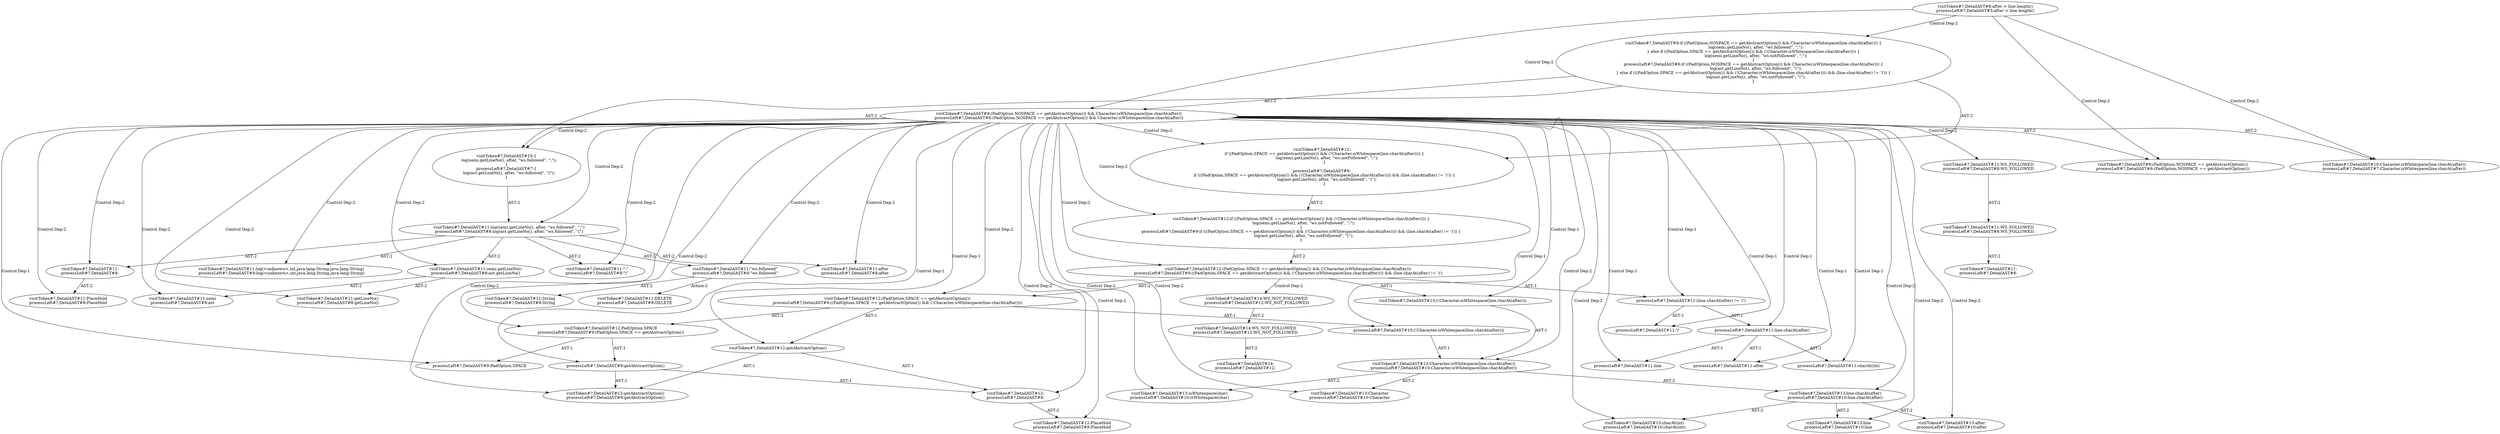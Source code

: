digraph "Pattern" {
0 [label="visitToken#?,DetailAST#11:DELETE
processLeft#?,DetailAST#8:DELETE" shape=ellipse]
1 [label="visitToken#?,DetailAST#11:\"ws.followed\"
processLeft#?,DetailAST#8:\"ws.followed\"" shape=ellipse]
2 [label="visitToken#?,DetailAST#9:(PadOption.NOSPACE == getAbstractOption()) && Character.isWhitespace(line.charAt(after))
processLeft#?,DetailAST#6:(PadOption.NOSPACE == getAbstractOption()) && Character.isWhitespace(line.charAt(after))" shape=ellipse]
3 [label="visitToken#?,DetailAST#8:after < line.length()
processLeft#?,DetailAST#5:after < line.length()" shape=ellipse]
4 [label="visitToken#?,DetailAST#9:if ((PadOption.NOSPACE == getAbstractOption()) && Character.isWhitespace(line.charAt(after))) \{
    log(semi.getLineNo(), after, \"ws.followed\", \";\");
\} else if ((PadOption.SPACE == getAbstractOption()) && (!Character.isWhitespace(line.charAt(after)))) \{
    log(semi.getLineNo(), after, \"ws.notFollowed\", \";\");
\}
processLeft#?,DetailAST#6:if ((PadOption.NOSPACE == getAbstractOption()) && Character.isWhitespace(line.charAt(after))) \{
    log(ast.getLineNo(), after, \"ws.followed\", \"(\");
\} else if (((PadOption.SPACE == getAbstractOption()) && (!Character.isWhitespace(line.charAt(after)))) && (line.charAt(after) != ')')) \{
    log(ast.getLineNo(), after, \"ws.notFollowed\", \"(\");
\}" shape=ellipse]
5 [label="visitToken#?,DetailAST#9:(PadOption.NOSPACE == getAbstractOption())
processLeft#?,DetailAST#6:(PadOption.NOSPACE == getAbstractOption())" shape=ellipse]
6 [label="visitToken#?,DetailAST#10:Character.isWhitespace(line.charAt(after))
processLeft#?,DetailAST#7:Character.isWhitespace(line.charAt(after))" shape=ellipse]
7 [label="visitToken#?,DetailAST#10:\{
    log(semi.getLineNo(), after, \"ws.followed\", \";\");
\}
processLeft#?,DetailAST#7:\{
    log(ast.getLineNo(), after, \"ws.followed\", \"(\");
\}" shape=ellipse]
8 [label="visitToken#?,DetailAST#11:log(semi.getLineNo(), after, \"ws.followed\", \";\")
processLeft#?,DetailAST#8:log(ast.getLineNo(), after, \"ws.followed\", \"(\")" shape=ellipse]
9 [label="visitToken#?,DetailAST#11:log(<unknown>,int,java.lang.String,java.lang.String)
processLeft#?,DetailAST#8:log(<unknown>,int,java.lang.String,java.lang.String)" shape=ellipse]
10 [label="visitToken#?,DetailAST#11:
processLeft#?,DetailAST#8:" shape=ellipse]
11 [label="visitToken#?,DetailAST#11:PlaceHold
processLeft#?,DetailAST#8:PlaceHold" shape=ellipse]
12 [label="visitToken#?,DetailAST#11:semi.getLineNo()
processLeft#?,DetailAST#8:ast.getLineNo()" shape=ellipse]
13 [label="visitToken#?,DetailAST#11:getLineNo()
processLeft#?,DetailAST#8:getLineNo()" shape=ellipse]
14 [label="visitToken#?,DetailAST#11:semi
processLeft#?,DetailAST#8:ast" shape=ellipse]
15 [label="visitToken#?,DetailAST#11:after
processLeft#?,DetailAST#8:after" shape=ellipse]
16 [label="visitToken#?,DetailAST#11:\";\"
processLeft#?,DetailAST#8:\"(\"" shape=ellipse]
17 [label="visitToken#?,DetailAST#12:
    if ((PadOption.SPACE == getAbstractOption()) && (!Character.isWhitespace(line.charAt(after)))) \{
        log(semi.getLineNo(), after, \"ws.notFollowed\", \";\");
    \}

processLeft#?,DetailAST#9:
    if (((PadOption.SPACE == getAbstractOption()) && (!Character.isWhitespace(line.charAt(after)))) && (line.charAt(after) != ')')) \{
        log(ast.getLineNo(), after, \"ws.notFollowed\", \"(\");
    \}
" shape=ellipse]
18 [label="visitToken#?,DetailAST#12:if ((PadOption.SPACE == getAbstractOption()) && (!Character.isWhitespace(line.charAt(after)))) \{
    log(semi.getLineNo(), after, \"ws.notFollowed\", \";\");
\}
processLeft#?,DetailAST#9:if (((PadOption.SPACE == getAbstractOption()) && (!Character.isWhitespace(line.charAt(after)))) && (line.charAt(after) != ')')) \{
    log(ast.getLineNo(), after, \"ws.notFollowed\", \"(\");
\}" shape=ellipse]
19 [label="visitToken#?,DetailAST#12:(PadOption.SPACE == getAbstractOption()) && (!Character.isWhitespace(line.charAt(after)))
processLeft#?,DetailAST#9:((PadOption.SPACE == getAbstractOption()) && (!Character.isWhitespace(line.charAt(after)))) && (line.charAt(after) != ')')" shape=ellipse]
20 [label="visitToken#?,DetailAST#14:WS_NOT_FOLLOWED
processLeft#?,DetailAST#12:WS_NOT_FOLLOWED" shape=ellipse]
21 [label="visitToken#?,DetailAST#14:WS_NOT_FOLLOWED
processLeft#?,DetailAST#12:WS_NOT_FOLLOWED" shape=ellipse]
22 [label="visitToken#?,DetailAST#14:
processLeft#?,DetailAST#12:" shape=ellipse]
23 [label="visitToken#?,DetailAST#12:(PadOption.SPACE == getAbstractOption())
processLeft#?,DetailAST#9:((PadOption.SPACE == getAbstractOption()) && (!Character.isWhitespace(line.charAt(after))))" shape=ellipse]
24 [label="visitToken#?,DetailAST#12:PadOption.SPACE
processLeft#?,DetailAST#9:(PadOption.SPACE == getAbstractOption())" shape=ellipse]
25 [label="visitToken#?,DetailAST#12:getAbstractOption()" shape=ellipse]
26 [label="visitToken#?,DetailAST#12:getAbstractOption()
processLeft#?,DetailAST#9:getAbstractOption()" shape=ellipse]
27 [label="visitToken#?,DetailAST#12:
processLeft#?,DetailAST#9:" shape=ellipse]
28 [label="visitToken#?,DetailAST#12:PlaceHold
processLeft#?,DetailAST#9:PlaceHold" shape=ellipse]
29 [label="visitToken#?,DetailAST#13:(!Character.isWhitespace(line.charAt(after)))" shape=ellipse]
30 [label="visitToken#?,DetailAST#13:Character.isWhitespace(line.charAt(after))
processLeft#?,DetailAST#10:Character.isWhitespace(line.charAt(after))" shape=ellipse]
31 [label="visitToken#?,DetailAST#13:isWhitespace(char)
processLeft#?,DetailAST#10:isWhitespace(char)" shape=ellipse]
32 [label="visitToken#?,DetailAST#13:Character
processLeft#?,DetailAST#10:Character" shape=ellipse]
33 [label="visitToken#?,DetailAST#13:line.charAt(after)
processLeft#?,DetailAST#10:line.charAt(after)" shape=ellipse]
34 [label="visitToken#?,DetailAST#13:charAt(int)
processLeft#?,DetailAST#10:charAt(int)" shape=ellipse]
35 [label="visitToken#?,DetailAST#13:line
processLeft#?,DetailAST#10:line" shape=ellipse]
36 [label="visitToken#?,DetailAST#13:after
processLeft#?,DetailAST#10:after" shape=ellipse]
37 [label="visitToken#?,DetailAST#11:WS_FOLLOWED
processLeft#?,DetailAST#8:WS_FOLLOWED" shape=ellipse]
38 [label="visitToken#?,DetailAST#11:WS_FOLLOWED
processLeft#?,DetailAST#8:WS_FOLLOWED" shape=ellipse]
39 [label="visitToken#?,DetailAST#11:
processLeft#?,DetailAST#8:" shape=ellipse]
40 [label="visitToken#?,DetailAST#11:String
processLeft#?,DetailAST#8:String" shape=ellipse]
41 [label="processLeft#?,DetailAST#9:PadOption.SPACE" shape=ellipse]
42 [label="processLeft#?,DetailAST#9:getAbstractOption()" shape=ellipse]
43 [label="processLeft#?,DetailAST#10:(!Character.isWhitespace(line.charAt(after)))" shape=ellipse]
44 [label="processLeft#?,DetailAST#11:(line.charAt(after) != ')')" shape=ellipse]
45 [label="processLeft#?,DetailAST#11:line.charAt(after)" shape=ellipse]
46 [label="processLeft#?,DetailAST#11:line" shape=ellipse]
47 [label="processLeft#?,DetailAST#11:after" shape=ellipse]
48 [label="processLeft#?,DetailAST#11:')'" shape=ellipse]
49 [label="processLeft#?,DetailAST#11:charAt(int)" shape=ellipse]
1 -> 0 [label="Action:2"];
1 -> 40 [label="AST:2"];
2 -> 1 [label="Control Dep:2"];
2 -> 5 [label="AST:2"];
2 -> 6 [label="AST:2"];
2 -> 7 [label="Control Dep:2"];
2 -> 8 [label="Control Dep:2"];
2 -> 9 [label="Control Dep:2"];
2 -> 10 [label="Control Dep:2"];
2 -> 11 [label="Control Dep:2"];
2 -> 12 [label="Control Dep:2"];
2 -> 13 [label="Control Dep:2"];
2 -> 14 [label="Control Dep:2"];
2 -> 15 [label="Control Dep:2"];
2 -> 16 [label="Control Dep:2"];
2 -> 17 [label="Control Dep:2"];
2 -> 18 [label="Control Dep:2"];
2 -> 19 [label="Control Dep:2"];
2 -> 23 [label="Control Dep:2"];
2 -> 24 [label="Control Dep:2"];
2 -> 25 [label="Control Dep:1"];
2 -> 26 [label="Control Dep:2"];
2 -> 27 [label="Control Dep:2"];
2 -> 28 [label="Control Dep:2"];
2 -> 29 [label="Control Dep:1"];
2 -> 30 [label="Control Dep:2"];
2 -> 31 [label="Control Dep:2"];
2 -> 32 [label="Control Dep:2"];
2 -> 33 [label="Control Dep:2"];
2 -> 34 [label="Control Dep:2"];
2 -> 35 [label="Control Dep:2"];
2 -> 36 [label="Control Dep:2"];
2 -> 37 [label="Control Dep:2"];
2 -> 41 [label="Control Dep:1"];
2 -> 42 [label="Control Dep:1"];
2 -> 43 [label="Control Dep:1"];
2 -> 44 [label="Control Dep:1"];
2 -> 45 [label="Control Dep:1"];
2 -> 46 [label="Control Dep:1"];
2 -> 47 [label="Control Dep:1"];
2 -> 48 [label="Control Dep:1"];
2 -> 49 [label="Control Dep:1"];
3 -> 2 [label="Control Dep:2"];
3 -> 4 [label="Control Dep:2"];
3 -> 5 [label="Control Dep:2"];
3 -> 6 [label="Control Dep:2"];
4 -> 2 [label="AST:2"];
4 -> 7 [label="AST:2"];
4 -> 17 [label="AST:2"];
7 -> 8 [label="AST:2"];
8 -> 1 [label="AST:2"];
8 -> 10 [label="AST:2"];
8 -> 9 [label="AST:2"];
8 -> 12 [label="AST:2"];
8 -> 15 [label="AST:2"];
8 -> 16 [label="AST:2"];
10 -> 11 [label="AST:2"];
12 -> 14 [label="AST:2"];
12 -> 13 [label="AST:2"];
17 -> 18 [label="AST:2"];
18 -> 19 [label="AST:2"];
19 -> 23 [label="AST:2"];
19 -> 29 [label="AST:1"];
19 -> 20 [label="Control Dep:2"];
19 -> 44 [label="AST:1"];
20 -> 21 [label="AST:2"];
21 -> 22 [label="AST:2"];
23 -> 24 [label="AST:2"];
23 -> 25 [label="AST:1"];
23 -> 43 [label="AST:1"];
24 -> 41 [label="AST:1"];
24 -> 42 [label="AST:1"];
25 -> 27 [label="AST:1"];
25 -> 26 [label="AST:1"];
27 -> 28 [label="AST:2"];
29 -> 30 [label="AST:1"];
30 -> 32 [label="AST:2"];
30 -> 31 [label="AST:2"];
30 -> 33 [label="AST:2"];
33 -> 35 [label="AST:2"];
33 -> 34 [label="AST:2"];
33 -> 36 [label="AST:2"];
37 -> 38 [label="AST:2"];
38 -> 39 [label="AST:2"];
42 -> 27 [label="AST:1"];
42 -> 26 [label="AST:1"];
43 -> 30 [label="AST:1"];
44 -> 45 [label="AST:1"];
44 -> 48 [label="AST:1"];
45 -> 46 [label="AST:1"];
45 -> 49 [label="AST:1"];
45 -> 47 [label="AST:1"];
}